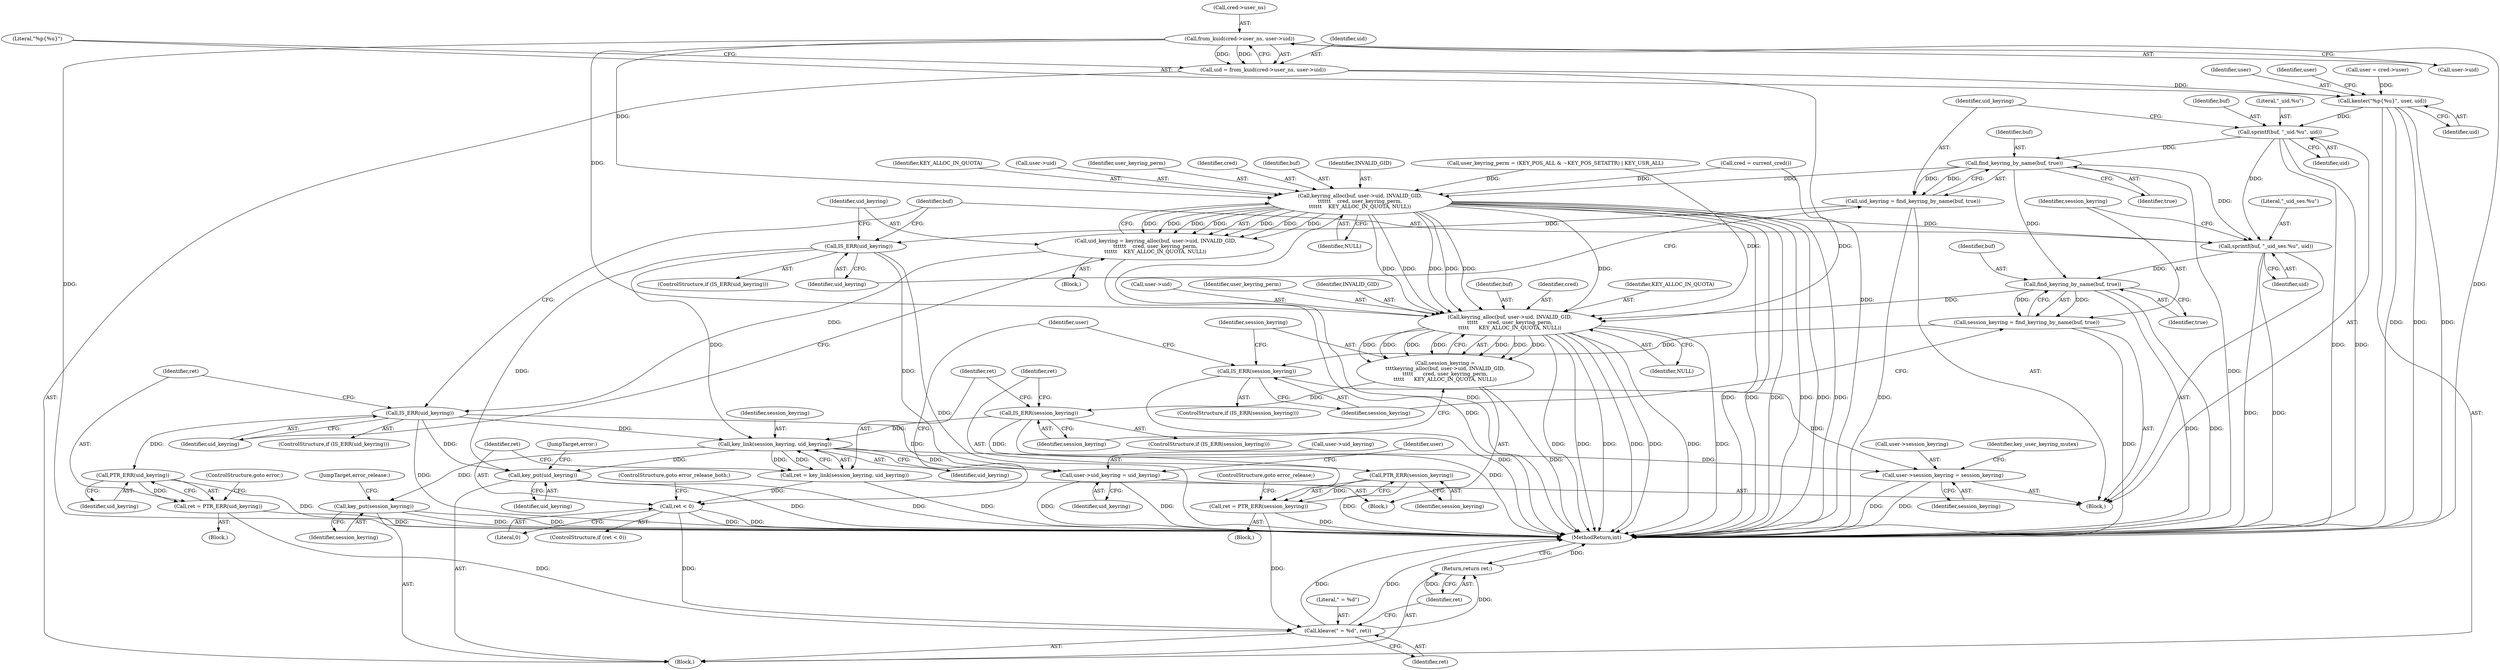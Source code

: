 digraph "0_linux_0da9dfdd2cd9889201bc6f6f43580c99165cd087@pointer" {
"1000132" [label="(Call,from_kuid(cred->user_ns, user->uid))"];
"1000130" [label="(Call,uid = from_kuid(cred->user_ns, user->uid))"];
"1000139" [label="(Call,kenter(\"%p{%u}\", user, uid))"];
"1000168" [label="(Call,sprintf(buf, \"_uid.%u\", uid))"];
"1000174" [label="(Call,find_keyring_by_name(buf, true))"];
"1000172" [label="(Call,uid_keyring = find_keyring_by_name(buf, true))"];
"1000178" [label="(Call,IS_ERR(uid_keyring))"];
"1000238" [label="(Call,key_link(session_keyring, uid_keyring))"];
"1000236" [label="(Call,ret = key_link(session_keyring, uid_keyring))"];
"1000242" [label="(Call,ret < 0)"];
"1000273" [label="(Call,kleave(\" = %d\", ret))"];
"1000276" [label="(Return,return ret;)"];
"1000246" [label="(Call,user->uid_keyring = uid_keyring)"];
"1000251" [label="(Call,user->session_keyring = session_keyring)"];
"1000264" [label="(Call,key_put(session_keyring))"];
"1000267" [label="(Call,key_put(uid_keyring))"];
"1000183" [label="(Call,keyring_alloc(buf, user->uid, INVALID_GID,\n\t\t\t\t\t\t    cred, user_keyring_perm,\n\t\t\t\t\t\t    KEY_ALLOC_IN_QUOTA, NULL))"];
"1000181" [label="(Call,uid_keyring = keyring_alloc(buf, user->uid, INVALID_GID,\n\t\t\t\t\t\t    cred, user_keyring_perm,\n\t\t\t\t\t\t    KEY_ALLOC_IN_QUOTA, NULL))"];
"1000194" [label="(Call,IS_ERR(uid_keyring))"];
"1000199" [label="(Call,PTR_ERR(uid_keyring))"];
"1000197" [label="(Call,ret = PTR_ERR(uid_keyring))"];
"1000202" [label="(Call,sprintf(buf, \"_uid_ses.%u\", uid))"];
"1000208" [label="(Call,find_keyring_by_name(buf, true))"];
"1000206" [label="(Call,session_keyring = find_keyring_by_name(buf, true))"];
"1000212" [label="(Call,IS_ERR(session_keyring))"];
"1000217" [label="(Call,keyring_alloc(buf, user->uid, INVALID_GID,\n\t\t\t\t\t      cred, user_keyring_perm,\n\t\t\t\t\t      KEY_ALLOC_IN_QUOTA, NULL))"];
"1000215" [label="(Call,session_keyring =\n\t\t\t\tkeyring_alloc(buf, user->uid, INVALID_GID,\n\t\t\t\t\t      cred, user_keyring_perm,\n\t\t\t\t\t      KEY_ALLOC_IN_QUOTA, NULL))"];
"1000228" [label="(Call,IS_ERR(session_keyring))"];
"1000233" [label="(Call,PTR_ERR(session_keyring))"];
"1000231" [label="(Call,ret = PTR_ERR(session_keyring))"];
"1000179" [label="(Identifier,uid_keyring)"];
"1000227" [label="(ControlStructure,if (IS_ERR(session_keyring)))"];
"1000239" [label="(Identifier,session_keyring)"];
"1000273" [label="(Call,kleave(\" = %d\", ret))"];
"1000133" [label="(Call,cred->user_ns)"];
"1000193" [label="(ControlStructure,if (IS_ERR(uid_keyring)))"];
"1000174" [label="(Call,find_keyring_by_name(buf, true))"];
"1000230" [label="(Block,)"];
"1000275" [label="(Identifier,ret)"];
"1000209" [label="(Identifier,buf)"];
"1000235" [label="(ControlStructure,goto error_release;)"];
"1000247" [label="(Call,user->uid_keyring)"];
"1000185" [label="(Call,user->uid)"];
"1000194" [label="(Call,IS_ERR(uid_keyring))"];
"1000208" [label="(Call,find_keyring_by_name(buf, true))"];
"1000173" [label="(Identifier,uid_keyring)"];
"1000277" [label="(Identifier,ret)"];
"1000182" [label="(Identifier,uid_keyring)"];
"1000139" [label="(Call,kenter(\"%p{%u}\", user, uid))"];
"1000255" [label="(Identifier,session_keyring)"];
"1000190" [label="(Identifier,user_keyring_perm)"];
"1000218" [label="(Identifier,buf)"];
"1000223" [label="(Identifier,cred)"];
"1000169" [label="(Identifier,buf)"];
"1000232" [label="(Identifier,ret)"];
"1000217" [label="(Call,keyring_alloc(buf, user->uid, INVALID_GID,\n\t\t\t\t\t      cred, user_keyring_perm,\n\t\t\t\t\t      KEY_ALLOC_IN_QUOTA, NULL))"];
"1000167" [label="(Block,)"];
"1000125" [label="(Call,user = cred->user)"];
"1000245" [label="(ControlStructure,goto error_release_both;)"];
"1000204" [label="(Literal,\"_uid_ses.%u\")"];
"1000215" [label="(Call,session_keyring =\n\t\t\t\tkeyring_alloc(buf, user->uid, INVALID_GID,\n\t\t\t\t\t      cred, user_keyring_perm,\n\t\t\t\t\t      KEY_ALLOC_IN_QUOTA, NULL))"];
"1000196" [label="(Block,)"];
"1000181" [label="(Call,uid_keyring = keyring_alloc(buf, user->uid, INVALID_GID,\n\t\t\t\t\t\t    cred, user_keyring_perm,\n\t\t\t\t\t\t    KEY_ALLOC_IN_QUOTA, NULL))"];
"1000212" [label="(Call,IS_ERR(session_keyring))"];
"1000191" [label="(Identifier,KEY_ALLOC_IN_QUOTA)"];
"1000225" [label="(Identifier,KEY_ALLOC_IN_QUOTA)"];
"1000195" [label="(Identifier,uid_keyring)"];
"1000237" [label="(Identifier,ret)"];
"1000203" [label="(Identifier,buf)"];
"1000170" [label="(Literal,\"_uid.%u\")"];
"1000192" [label="(Identifier,NULL)"];
"1000251" [label="(Call,user->session_keyring = session_keyring)"];
"1000205" [label="(Identifier,uid)"];
"1000140" [label="(Literal,\"%p{%u}\")"];
"1000264" [label="(Call,key_put(session_keyring))"];
"1000236" [label="(Call,ret = key_link(session_keyring, uid_keyring))"];
"1000141" [label="(Identifier,user)"];
"1000242" [label="(Call,ret < 0)"];
"1000202" [label="(Call,sprintf(buf, \"_uid_ses.%u\", uid))"];
"1000171" [label="(Identifier,uid)"];
"1000122" [label="(Call,cred = current_cred())"];
"1000210" [label="(Identifier,true)"];
"1000130" [label="(Call,uid = from_kuid(cred->user_ns, user->uid))"];
"1000278" [label="(MethodReturn,int)"];
"1000258" [label="(Identifier,key_user_keyring_mutex)"];
"1000180" [label="(Block,)"];
"1000201" [label="(ControlStructure,goto error;)"];
"1000146" [label="(Identifier,user)"];
"1000268" [label="(Identifier,uid_keyring)"];
"1000214" [label="(Block,)"];
"1000228" [label="(Call,IS_ERR(session_keyring))"];
"1000219" [label="(Call,user->uid)"];
"1000229" [label="(Identifier,session_keyring)"];
"1000252" [label="(Call,user->session_keyring)"];
"1000240" [label="(Identifier,uid_keyring)"];
"1000246" [label="(Call,user->uid_keyring = uid_keyring)"];
"1000243" [label="(Identifier,ret)"];
"1000248" [label="(Identifier,user)"];
"1000115" [label="(Call,user_keyring_perm = (KEY_POS_ALL & ~KEY_POS_SETATTR) | KEY_USR_ALL)"];
"1000189" [label="(Identifier,cred)"];
"1000142" [label="(Identifier,uid)"];
"1000198" [label="(Identifier,ret)"];
"1000231" [label="(Call,ret = PTR_ERR(session_keyring))"];
"1000238" [label="(Call,key_link(session_keyring, uid_keyring))"];
"1000183" [label="(Call,keyring_alloc(buf, user->uid, INVALID_GID,\n\t\t\t\t\t\t    cred, user_keyring_perm,\n\t\t\t\t\t\t    KEY_ALLOC_IN_QUOTA, NULL))"];
"1000267" [label="(Call,key_put(uid_keyring))"];
"1000206" [label="(Call,session_keyring = find_keyring_by_name(buf, true))"];
"1000211" [label="(ControlStructure,if (IS_ERR(session_keyring)))"];
"1000106" [label="(Block,)"];
"1000233" [label="(Call,PTR_ERR(session_keyring))"];
"1000241" [label="(ControlStructure,if (ret < 0))"];
"1000266" [label="(JumpTarget,error_release:)"];
"1000136" [label="(Call,user->uid)"];
"1000184" [label="(Identifier,buf)"];
"1000213" [label="(Identifier,session_keyring)"];
"1000172" [label="(Call,uid_keyring = find_keyring_by_name(buf, true))"];
"1000224" [label="(Identifier,user_keyring_perm)"];
"1000226" [label="(Identifier,NULL)"];
"1000274" [label="(Literal,\" = %d\")"];
"1000216" [label="(Identifier,session_keyring)"];
"1000178" [label="(Call,IS_ERR(uid_keyring))"];
"1000132" [label="(Call,from_kuid(cred->user_ns, user->uid))"];
"1000199" [label="(Call,PTR_ERR(uid_keyring))"];
"1000177" [label="(ControlStructure,if (IS_ERR(uid_keyring)))"];
"1000188" [label="(Identifier,INVALID_GID)"];
"1000234" [label="(Identifier,session_keyring)"];
"1000131" [label="(Identifier,uid)"];
"1000276" [label="(Return,return ret;)"];
"1000200" [label="(Identifier,uid_keyring)"];
"1000207" [label="(Identifier,session_keyring)"];
"1000175" [label="(Identifier,buf)"];
"1000176" [label="(Identifier,true)"];
"1000244" [label="(Literal,0)"];
"1000253" [label="(Identifier,user)"];
"1000197" [label="(Call,ret = PTR_ERR(uid_keyring))"];
"1000222" [label="(Identifier,INVALID_GID)"];
"1000168" [label="(Call,sprintf(buf, \"_uid.%u\", uid))"];
"1000250" [label="(Identifier,uid_keyring)"];
"1000269" [label="(JumpTarget,error:)"];
"1000265" [label="(Identifier,session_keyring)"];
"1000132" -> "1000130"  [label="AST: "];
"1000132" -> "1000136"  [label="CFG: "];
"1000133" -> "1000132"  [label="AST: "];
"1000136" -> "1000132"  [label="AST: "];
"1000130" -> "1000132"  [label="CFG: "];
"1000132" -> "1000278"  [label="DDG: "];
"1000132" -> "1000278"  [label="DDG: "];
"1000132" -> "1000130"  [label="DDG: "];
"1000132" -> "1000130"  [label="DDG: "];
"1000132" -> "1000183"  [label="DDG: "];
"1000132" -> "1000217"  [label="DDG: "];
"1000130" -> "1000106"  [label="AST: "];
"1000131" -> "1000130"  [label="AST: "];
"1000140" -> "1000130"  [label="CFG: "];
"1000130" -> "1000278"  [label="DDG: "];
"1000130" -> "1000139"  [label="DDG: "];
"1000139" -> "1000106"  [label="AST: "];
"1000139" -> "1000142"  [label="CFG: "];
"1000140" -> "1000139"  [label="AST: "];
"1000141" -> "1000139"  [label="AST: "];
"1000142" -> "1000139"  [label="AST: "];
"1000146" -> "1000139"  [label="CFG: "];
"1000139" -> "1000278"  [label="DDG: "];
"1000139" -> "1000278"  [label="DDG: "];
"1000139" -> "1000278"  [label="DDG: "];
"1000125" -> "1000139"  [label="DDG: "];
"1000139" -> "1000168"  [label="DDG: "];
"1000168" -> "1000167"  [label="AST: "];
"1000168" -> "1000171"  [label="CFG: "];
"1000169" -> "1000168"  [label="AST: "];
"1000170" -> "1000168"  [label="AST: "];
"1000171" -> "1000168"  [label="AST: "];
"1000173" -> "1000168"  [label="CFG: "];
"1000168" -> "1000278"  [label="DDG: "];
"1000168" -> "1000278"  [label="DDG: "];
"1000168" -> "1000174"  [label="DDG: "];
"1000168" -> "1000202"  [label="DDG: "];
"1000174" -> "1000172"  [label="AST: "];
"1000174" -> "1000176"  [label="CFG: "];
"1000175" -> "1000174"  [label="AST: "];
"1000176" -> "1000174"  [label="AST: "];
"1000172" -> "1000174"  [label="CFG: "];
"1000174" -> "1000278"  [label="DDG: "];
"1000174" -> "1000172"  [label="DDG: "];
"1000174" -> "1000172"  [label="DDG: "];
"1000174" -> "1000183"  [label="DDG: "];
"1000174" -> "1000202"  [label="DDG: "];
"1000174" -> "1000208"  [label="DDG: "];
"1000172" -> "1000167"  [label="AST: "];
"1000173" -> "1000172"  [label="AST: "];
"1000179" -> "1000172"  [label="CFG: "];
"1000172" -> "1000278"  [label="DDG: "];
"1000172" -> "1000178"  [label="DDG: "];
"1000178" -> "1000177"  [label="AST: "];
"1000178" -> "1000179"  [label="CFG: "];
"1000179" -> "1000178"  [label="AST: "];
"1000182" -> "1000178"  [label="CFG: "];
"1000203" -> "1000178"  [label="CFG: "];
"1000178" -> "1000278"  [label="DDG: "];
"1000178" -> "1000238"  [label="DDG: "];
"1000178" -> "1000246"  [label="DDG: "];
"1000178" -> "1000267"  [label="DDG: "];
"1000238" -> "1000236"  [label="AST: "];
"1000238" -> "1000240"  [label="CFG: "];
"1000239" -> "1000238"  [label="AST: "];
"1000240" -> "1000238"  [label="AST: "];
"1000236" -> "1000238"  [label="CFG: "];
"1000238" -> "1000236"  [label="DDG: "];
"1000238" -> "1000236"  [label="DDG: "];
"1000228" -> "1000238"  [label="DDG: "];
"1000194" -> "1000238"  [label="DDG: "];
"1000238" -> "1000246"  [label="DDG: "];
"1000238" -> "1000251"  [label="DDG: "];
"1000238" -> "1000264"  [label="DDG: "];
"1000238" -> "1000267"  [label="DDG: "];
"1000236" -> "1000214"  [label="AST: "];
"1000237" -> "1000236"  [label="AST: "];
"1000243" -> "1000236"  [label="CFG: "];
"1000236" -> "1000278"  [label="DDG: "];
"1000236" -> "1000242"  [label="DDG: "];
"1000242" -> "1000241"  [label="AST: "];
"1000242" -> "1000244"  [label="CFG: "];
"1000243" -> "1000242"  [label="AST: "];
"1000244" -> "1000242"  [label="AST: "];
"1000245" -> "1000242"  [label="CFG: "];
"1000248" -> "1000242"  [label="CFG: "];
"1000242" -> "1000278"  [label="DDG: "];
"1000242" -> "1000278"  [label="DDG: "];
"1000242" -> "1000273"  [label="DDG: "];
"1000273" -> "1000106"  [label="AST: "];
"1000273" -> "1000275"  [label="CFG: "];
"1000274" -> "1000273"  [label="AST: "];
"1000275" -> "1000273"  [label="AST: "];
"1000277" -> "1000273"  [label="CFG: "];
"1000273" -> "1000278"  [label="DDG: "];
"1000273" -> "1000278"  [label="DDG: "];
"1000231" -> "1000273"  [label="DDG: "];
"1000197" -> "1000273"  [label="DDG: "];
"1000273" -> "1000276"  [label="DDG: "];
"1000276" -> "1000106"  [label="AST: "];
"1000276" -> "1000277"  [label="CFG: "];
"1000277" -> "1000276"  [label="AST: "];
"1000278" -> "1000276"  [label="CFG: "];
"1000276" -> "1000278"  [label="DDG: "];
"1000277" -> "1000276"  [label="DDG: "];
"1000246" -> "1000167"  [label="AST: "];
"1000246" -> "1000250"  [label="CFG: "];
"1000247" -> "1000246"  [label="AST: "];
"1000250" -> "1000246"  [label="AST: "];
"1000253" -> "1000246"  [label="CFG: "];
"1000246" -> "1000278"  [label="DDG: "];
"1000246" -> "1000278"  [label="DDG: "];
"1000194" -> "1000246"  [label="DDG: "];
"1000251" -> "1000167"  [label="AST: "];
"1000251" -> "1000255"  [label="CFG: "];
"1000252" -> "1000251"  [label="AST: "];
"1000255" -> "1000251"  [label="AST: "];
"1000258" -> "1000251"  [label="CFG: "];
"1000251" -> "1000278"  [label="DDG: "];
"1000251" -> "1000278"  [label="DDG: "];
"1000212" -> "1000251"  [label="DDG: "];
"1000264" -> "1000106"  [label="AST: "];
"1000264" -> "1000265"  [label="CFG: "];
"1000265" -> "1000264"  [label="AST: "];
"1000266" -> "1000264"  [label="CFG: "];
"1000264" -> "1000278"  [label="DDG: "];
"1000264" -> "1000278"  [label="DDG: "];
"1000267" -> "1000106"  [label="AST: "];
"1000267" -> "1000268"  [label="CFG: "];
"1000268" -> "1000267"  [label="AST: "];
"1000269" -> "1000267"  [label="CFG: "];
"1000267" -> "1000278"  [label="DDG: "];
"1000267" -> "1000278"  [label="DDG: "];
"1000194" -> "1000267"  [label="DDG: "];
"1000183" -> "1000181"  [label="AST: "];
"1000183" -> "1000192"  [label="CFG: "];
"1000184" -> "1000183"  [label="AST: "];
"1000185" -> "1000183"  [label="AST: "];
"1000188" -> "1000183"  [label="AST: "];
"1000189" -> "1000183"  [label="AST: "];
"1000190" -> "1000183"  [label="AST: "];
"1000191" -> "1000183"  [label="AST: "];
"1000192" -> "1000183"  [label="AST: "];
"1000181" -> "1000183"  [label="CFG: "];
"1000183" -> "1000278"  [label="DDG: "];
"1000183" -> "1000278"  [label="DDG: "];
"1000183" -> "1000278"  [label="DDG: "];
"1000183" -> "1000278"  [label="DDG: "];
"1000183" -> "1000278"  [label="DDG: "];
"1000183" -> "1000278"  [label="DDG: "];
"1000183" -> "1000278"  [label="DDG: "];
"1000183" -> "1000181"  [label="DDG: "];
"1000183" -> "1000181"  [label="DDG: "];
"1000183" -> "1000181"  [label="DDG: "];
"1000183" -> "1000181"  [label="DDG: "];
"1000183" -> "1000181"  [label="DDG: "];
"1000183" -> "1000181"  [label="DDG: "];
"1000183" -> "1000181"  [label="DDG: "];
"1000122" -> "1000183"  [label="DDG: "];
"1000115" -> "1000183"  [label="DDG: "];
"1000183" -> "1000202"  [label="DDG: "];
"1000183" -> "1000217"  [label="DDG: "];
"1000183" -> "1000217"  [label="DDG: "];
"1000183" -> "1000217"  [label="DDG: "];
"1000183" -> "1000217"  [label="DDG: "];
"1000183" -> "1000217"  [label="DDG: "];
"1000183" -> "1000217"  [label="DDG: "];
"1000181" -> "1000180"  [label="AST: "];
"1000182" -> "1000181"  [label="AST: "];
"1000195" -> "1000181"  [label="CFG: "];
"1000181" -> "1000278"  [label="DDG: "];
"1000181" -> "1000194"  [label="DDG: "];
"1000194" -> "1000193"  [label="AST: "];
"1000194" -> "1000195"  [label="CFG: "];
"1000195" -> "1000194"  [label="AST: "];
"1000198" -> "1000194"  [label="CFG: "];
"1000203" -> "1000194"  [label="CFG: "];
"1000194" -> "1000278"  [label="DDG: "];
"1000194" -> "1000199"  [label="DDG: "];
"1000199" -> "1000197"  [label="AST: "];
"1000199" -> "1000200"  [label="CFG: "];
"1000200" -> "1000199"  [label="AST: "];
"1000197" -> "1000199"  [label="CFG: "];
"1000199" -> "1000278"  [label="DDG: "];
"1000199" -> "1000197"  [label="DDG: "];
"1000197" -> "1000196"  [label="AST: "];
"1000198" -> "1000197"  [label="AST: "];
"1000201" -> "1000197"  [label="CFG: "];
"1000197" -> "1000278"  [label="DDG: "];
"1000202" -> "1000167"  [label="AST: "];
"1000202" -> "1000205"  [label="CFG: "];
"1000203" -> "1000202"  [label="AST: "];
"1000204" -> "1000202"  [label="AST: "];
"1000205" -> "1000202"  [label="AST: "];
"1000207" -> "1000202"  [label="CFG: "];
"1000202" -> "1000278"  [label="DDG: "];
"1000202" -> "1000278"  [label="DDG: "];
"1000202" -> "1000208"  [label="DDG: "];
"1000208" -> "1000206"  [label="AST: "];
"1000208" -> "1000210"  [label="CFG: "];
"1000209" -> "1000208"  [label="AST: "];
"1000210" -> "1000208"  [label="AST: "];
"1000206" -> "1000208"  [label="CFG: "];
"1000208" -> "1000278"  [label="DDG: "];
"1000208" -> "1000278"  [label="DDG: "];
"1000208" -> "1000206"  [label="DDG: "];
"1000208" -> "1000206"  [label="DDG: "];
"1000208" -> "1000217"  [label="DDG: "];
"1000206" -> "1000167"  [label="AST: "];
"1000207" -> "1000206"  [label="AST: "];
"1000213" -> "1000206"  [label="CFG: "];
"1000206" -> "1000278"  [label="DDG: "];
"1000206" -> "1000212"  [label="DDG: "];
"1000212" -> "1000211"  [label="AST: "];
"1000212" -> "1000213"  [label="CFG: "];
"1000213" -> "1000212"  [label="AST: "];
"1000216" -> "1000212"  [label="CFG: "];
"1000248" -> "1000212"  [label="CFG: "];
"1000212" -> "1000278"  [label="DDG: "];
"1000217" -> "1000215"  [label="AST: "];
"1000217" -> "1000226"  [label="CFG: "];
"1000218" -> "1000217"  [label="AST: "];
"1000219" -> "1000217"  [label="AST: "];
"1000222" -> "1000217"  [label="AST: "];
"1000223" -> "1000217"  [label="AST: "];
"1000224" -> "1000217"  [label="AST: "];
"1000225" -> "1000217"  [label="AST: "];
"1000226" -> "1000217"  [label="AST: "];
"1000215" -> "1000217"  [label="CFG: "];
"1000217" -> "1000278"  [label="DDG: "];
"1000217" -> "1000278"  [label="DDG: "];
"1000217" -> "1000278"  [label="DDG: "];
"1000217" -> "1000278"  [label="DDG: "];
"1000217" -> "1000278"  [label="DDG: "];
"1000217" -> "1000278"  [label="DDG: "];
"1000217" -> "1000278"  [label="DDG: "];
"1000217" -> "1000215"  [label="DDG: "];
"1000217" -> "1000215"  [label="DDG: "];
"1000217" -> "1000215"  [label="DDG: "];
"1000217" -> "1000215"  [label="DDG: "];
"1000217" -> "1000215"  [label="DDG: "];
"1000217" -> "1000215"  [label="DDG: "];
"1000217" -> "1000215"  [label="DDG: "];
"1000122" -> "1000217"  [label="DDG: "];
"1000115" -> "1000217"  [label="DDG: "];
"1000215" -> "1000214"  [label="AST: "];
"1000216" -> "1000215"  [label="AST: "];
"1000229" -> "1000215"  [label="CFG: "];
"1000215" -> "1000278"  [label="DDG: "];
"1000215" -> "1000228"  [label="DDG: "];
"1000228" -> "1000227"  [label="AST: "];
"1000228" -> "1000229"  [label="CFG: "];
"1000229" -> "1000228"  [label="AST: "];
"1000232" -> "1000228"  [label="CFG: "];
"1000237" -> "1000228"  [label="CFG: "];
"1000228" -> "1000278"  [label="DDG: "];
"1000228" -> "1000233"  [label="DDG: "];
"1000233" -> "1000231"  [label="AST: "];
"1000233" -> "1000234"  [label="CFG: "];
"1000234" -> "1000233"  [label="AST: "];
"1000231" -> "1000233"  [label="CFG: "];
"1000233" -> "1000278"  [label="DDG: "];
"1000233" -> "1000231"  [label="DDG: "];
"1000231" -> "1000230"  [label="AST: "];
"1000232" -> "1000231"  [label="AST: "];
"1000235" -> "1000231"  [label="CFG: "];
"1000231" -> "1000278"  [label="DDG: "];
}
